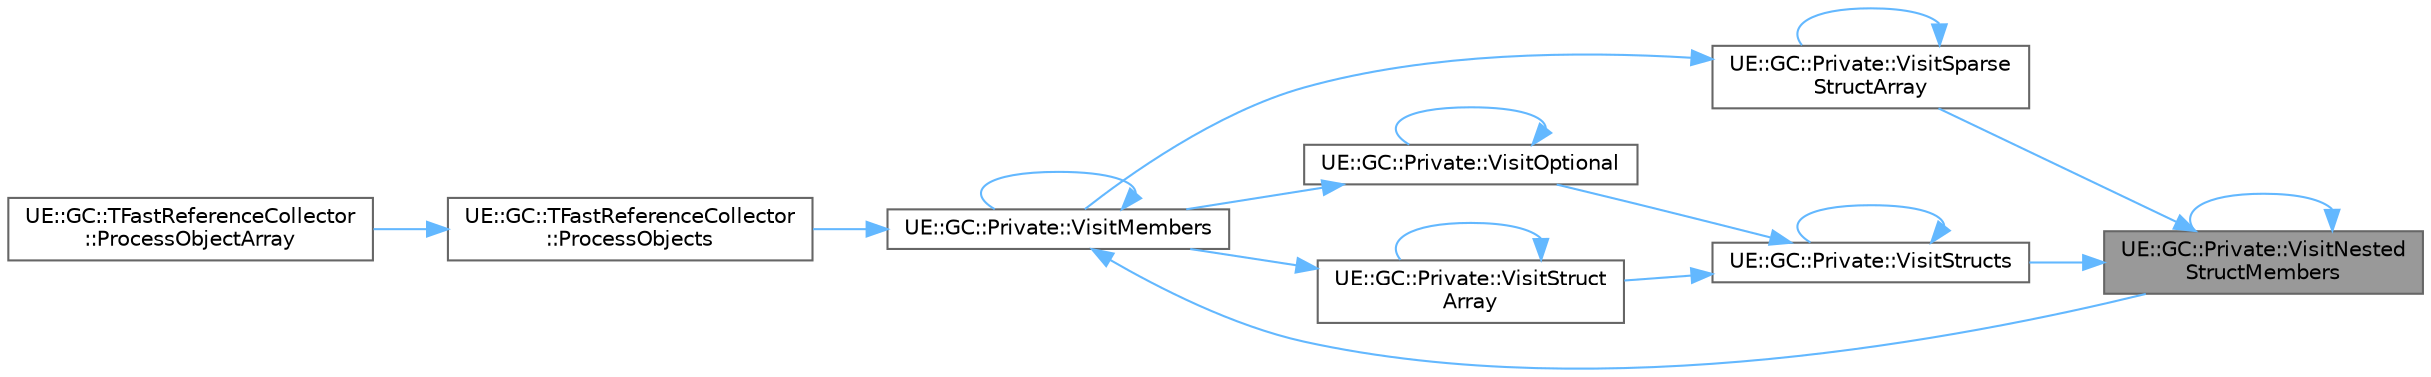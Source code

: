 digraph "UE::GC::Private::VisitNestedStructMembers"
{
 // INTERACTIVE_SVG=YES
 // LATEX_PDF_SIZE
  bgcolor="transparent";
  edge [fontname=Helvetica,fontsize=10,labelfontname=Helvetica,labelfontsize=10];
  node [fontname=Helvetica,fontsize=10,shape=box,height=0.2,width=0.4];
  rankdir="RL";
  Node1 [id="Node000001",label="UE::GC::Private::VisitNested\lStructMembers",height=0.2,width=0.4,color="gray40", fillcolor="grey60", style="filled", fontcolor="black",tooltip=" "];
  Node1 -> Node1 [id="edge1_Node000001_Node000001",dir="back",color="steelblue1",style="solid",tooltip=" "];
  Node1 -> Node2 [id="edge2_Node000001_Node000002",dir="back",color="steelblue1",style="solid",tooltip=" "];
  Node2 [id="Node000002",label="UE::GC::Private::VisitSparse\lStructArray",height=0.2,width=0.4,color="grey40", fillcolor="white", style="filled",URL="$d4/dc8/namespaceUE_1_1GC_1_1Private.html#ae70ee5ad5707effd39be7b6f9703979a",tooltip=" "];
  Node2 -> Node3 [id="edge3_Node000002_Node000003",dir="back",color="steelblue1",style="solid",tooltip=" "];
  Node3 [id="Node000003",label="UE::GC::Private::VisitMembers",height=0.2,width=0.4,color="grey40", fillcolor="white", style="filled",URL="$d4/dc8/namespaceUE_1_1GC_1_1Private.html#a07274376c8d0eeb439f38afce685845f",tooltip=" "];
  Node3 -> Node4 [id="edge4_Node000003_Node000004",dir="back",color="steelblue1",style="solid",tooltip=" "];
  Node4 [id="Node000004",label="UE::GC::TFastReferenceCollector\l::ProcessObjects",height=0.2,width=0.4,color="grey40", fillcolor="white", style="filled",URL="$db/de2/classUE_1_1GC_1_1TFastReferenceCollector.html#a30dcfbff214ce5a44babc8708be0487c",tooltip=" "];
  Node4 -> Node5 [id="edge5_Node000004_Node000005",dir="back",color="steelblue1",style="solid",tooltip=" "];
  Node5 [id="Node000005",label="UE::GC::TFastReferenceCollector\l::ProcessObjectArray",height=0.2,width=0.4,color="grey40", fillcolor="white", style="filled",URL="$db/de2/classUE_1_1GC_1_1TFastReferenceCollector.html#a10caf092dde51d961ec181547739266d",tooltip=" "];
  Node3 -> Node3 [id="edge6_Node000003_Node000003",dir="back",color="steelblue1",style="solid",tooltip=" "];
  Node3 -> Node1 [id="edge7_Node000003_Node000001",dir="back",color="steelblue1",style="solid",tooltip=" "];
  Node2 -> Node2 [id="edge8_Node000002_Node000002",dir="back",color="steelblue1",style="solid",tooltip=" "];
  Node1 -> Node6 [id="edge9_Node000001_Node000006",dir="back",color="steelblue1",style="solid",tooltip=" "];
  Node6 [id="Node000006",label="UE::GC::Private::VisitStructs",height=0.2,width=0.4,color="grey40", fillcolor="white", style="filled",URL="$d4/dc8/namespaceUE_1_1GC_1_1Private.html#abc7a680028266fd7006a347b9d4c363c",tooltip=" "];
  Node6 -> Node7 [id="edge10_Node000006_Node000007",dir="back",color="steelblue1",style="solid",tooltip=" "];
  Node7 [id="Node000007",label="UE::GC::Private::VisitOptional",height=0.2,width=0.4,color="grey40", fillcolor="white", style="filled",URL="$d4/dc8/namespaceUE_1_1GC_1_1Private.html#a3a9bf74aadcd99f49dc31258ab5a94ac",tooltip=" "];
  Node7 -> Node3 [id="edge11_Node000007_Node000003",dir="back",color="steelblue1",style="solid",tooltip=" "];
  Node7 -> Node7 [id="edge12_Node000007_Node000007",dir="back",color="steelblue1",style="solid",tooltip=" "];
  Node6 -> Node8 [id="edge13_Node000006_Node000008",dir="back",color="steelblue1",style="solid",tooltip=" "];
  Node8 [id="Node000008",label="UE::GC::Private::VisitStruct\lArray",height=0.2,width=0.4,color="grey40", fillcolor="white", style="filled",URL="$d4/dc8/namespaceUE_1_1GC_1_1Private.html#aeb7f9011d1f31935ab8e31e6e1bb310e",tooltip=" "];
  Node8 -> Node3 [id="edge14_Node000008_Node000003",dir="back",color="steelblue1",style="solid",tooltip=" "];
  Node8 -> Node8 [id="edge15_Node000008_Node000008",dir="back",color="steelblue1",style="solid",tooltip=" "];
  Node6 -> Node6 [id="edge16_Node000006_Node000006",dir="back",color="steelblue1",style="solid",tooltip=" "];
}

